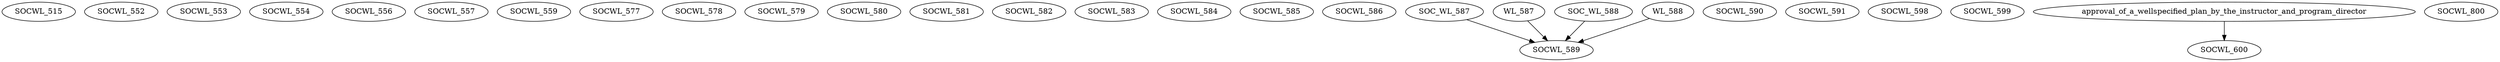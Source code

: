 digraph G {
    SOCWL_515;
    SOCWL_552;
    SOCWL_553;
    SOCWL_554;
    SOCWL_556;
    SOCWL_557;
    SOCWL_559;
    SOCWL_577;
    SOCWL_578;
    SOCWL_579;
    SOCWL_580;
    SOCWL_581;
    SOCWL_582;
    SOCWL_583;
    SOCWL_584;
    SOCWL_585;
    SOCWL_586;
    edge [color=black];
    SOC_WL_587 -> SOCWL_589;
    WL_587 -> SOCWL_589;
    SOC_WL_588 -> SOCWL_589;
    WL_588 -> SOCWL_589;
    SOCWL_590;
    SOCWL_591;
    SOCWL_598;
    SOCWL_599;
    edge [color=black];
    approval_of_a_wellspecified_plan_by_the_instructor_and_program_director -> SOCWL_600;
    SOCWL_800;
}
